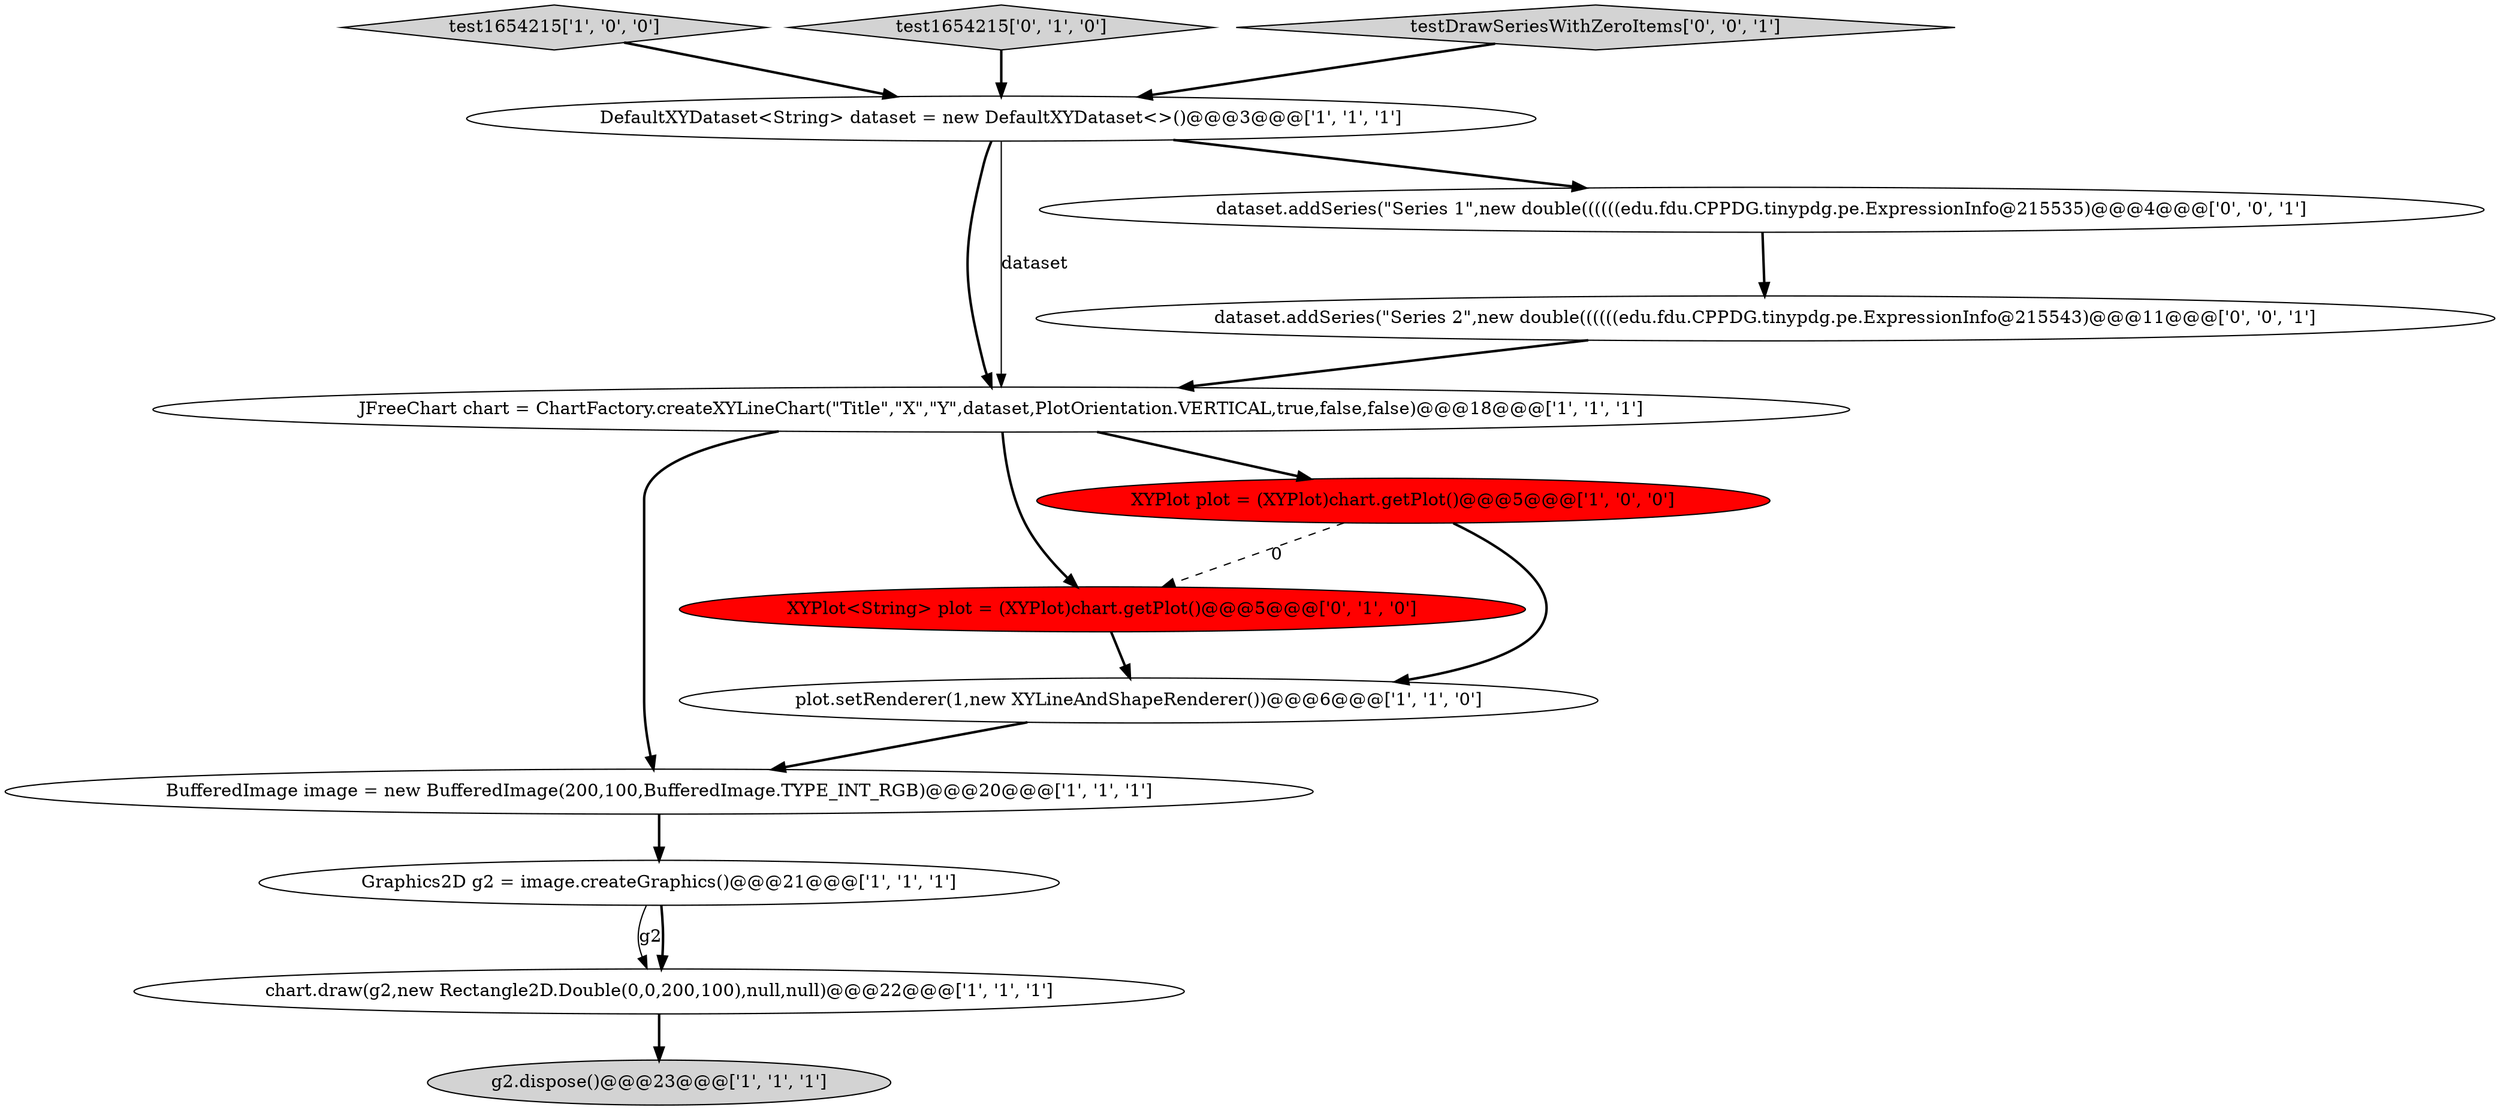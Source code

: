 digraph {
2 [style = filled, label = "test1654215['1', '0', '0']", fillcolor = lightgray, shape = diamond image = "AAA0AAABBB1BBB"];
1 [style = filled, label = "JFreeChart chart = ChartFactory.createXYLineChart(\"Title\",\"X\",\"Y\",dataset,PlotOrientation.VERTICAL,true,false,false)@@@18@@@['1', '1', '1']", fillcolor = white, shape = ellipse image = "AAA0AAABBB1BBB"];
3 [style = filled, label = "DefaultXYDataset<String> dataset = new DefaultXYDataset<>()@@@3@@@['1', '1', '1']", fillcolor = white, shape = ellipse image = "AAA0AAABBB1BBB"];
5 [style = filled, label = "plot.setRenderer(1,new XYLineAndShapeRenderer())@@@6@@@['1', '1', '0']", fillcolor = white, shape = ellipse image = "AAA0AAABBB1BBB"];
7 [style = filled, label = "BufferedImage image = new BufferedImage(200,100,BufferedImage.TYPE_INT_RGB)@@@20@@@['1', '1', '1']", fillcolor = white, shape = ellipse image = "AAA0AAABBB1BBB"];
10 [style = filled, label = "XYPlot<String> plot = (XYPlot)chart.getPlot()@@@5@@@['0', '1', '0']", fillcolor = red, shape = ellipse image = "AAA1AAABBB2BBB"];
9 [style = filled, label = "test1654215['0', '1', '0']", fillcolor = lightgray, shape = diamond image = "AAA0AAABBB2BBB"];
6 [style = filled, label = "g2.dispose()@@@23@@@['1', '1', '1']", fillcolor = lightgray, shape = ellipse image = "AAA0AAABBB1BBB"];
0 [style = filled, label = "chart.draw(g2,new Rectangle2D.Double(0,0,200,100),null,null)@@@22@@@['1', '1', '1']", fillcolor = white, shape = ellipse image = "AAA0AAABBB1BBB"];
8 [style = filled, label = "XYPlot plot = (XYPlot)chart.getPlot()@@@5@@@['1', '0', '0']", fillcolor = red, shape = ellipse image = "AAA1AAABBB1BBB"];
12 [style = filled, label = "testDrawSeriesWithZeroItems['0', '0', '1']", fillcolor = lightgray, shape = diamond image = "AAA0AAABBB3BBB"];
13 [style = filled, label = "dataset.addSeries(\"Series 1\",new double((((((edu.fdu.CPPDG.tinypdg.pe.ExpressionInfo@215535)@@@4@@@['0', '0', '1']", fillcolor = white, shape = ellipse image = "AAA0AAABBB3BBB"];
4 [style = filled, label = "Graphics2D g2 = image.createGraphics()@@@21@@@['1', '1', '1']", fillcolor = white, shape = ellipse image = "AAA0AAABBB1BBB"];
11 [style = filled, label = "dataset.addSeries(\"Series 2\",new double((((((edu.fdu.CPPDG.tinypdg.pe.ExpressionInfo@215543)@@@11@@@['0', '0', '1']", fillcolor = white, shape = ellipse image = "AAA0AAABBB3BBB"];
3->13 [style = bold, label=""];
9->3 [style = bold, label=""];
4->0 [style = solid, label="g2"];
5->7 [style = bold, label=""];
12->3 [style = bold, label=""];
1->8 [style = bold, label=""];
7->4 [style = bold, label=""];
10->5 [style = bold, label=""];
8->5 [style = bold, label=""];
3->1 [style = bold, label=""];
8->10 [style = dashed, label="0"];
1->10 [style = bold, label=""];
0->6 [style = bold, label=""];
13->11 [style = bold, label=""];
11->1 [style = bold, label=""];
1->7 [style = bold, label=""];
3->1 [style = solid, label="dataset"];
2->3 [style = bold, label=""];
4->0 [style = bold, label=""];
}
